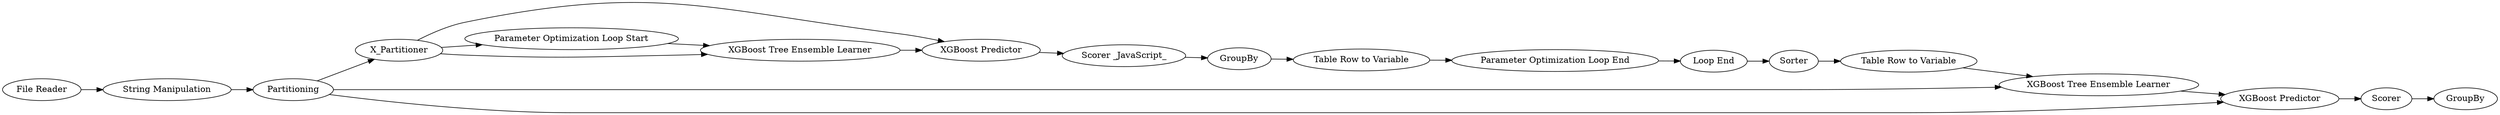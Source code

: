 digraph {
	1 [label="File Reader"]
	3 [label="XGBoost Predictor"]
	5 [label="String Manipulation"]
	6 [label=X_Partitioner]
	8 [label="Loop End"]
	12 [label="Parameter Optimization Loop End"]
	1673 [label="Parameter Optimization Loop Start"]
	1680 [label="XGBoost Tree Ensemble Learner"]
	1681 [label=Partitioning]
	1682 [label=Sorter]
	1683 [label="Table Row to Variable"]
	1684 [label="XGBoost Tree Ensemble Learner"]
	1685 [label=Scorer]
	1686 [label="XGBoost Predictor"]
	1687 [label="Scorer _JavaScript_"]
	1688 [label=GroupBy]
	1689 [label="Table Row to Variable"]
	1690 [label=GroupBy]
	1 -> 5
	3 -> 1687
	5 -> 1681
	6 -> 3
	6 -> 1673
	6 -> 1680
	8 -> 1682
	12 -> 8
	1673 -> 1680
	1680 -> 3
	1681 -> 1684
	1681 -> 1686
	1681 -> 6
	1682 -> 1683
	1683 -> 1684
	1684 -> 1686
	1685 -> 1690
	1686 -> 1685
	1687 -> 1688
	1688 -> 1689
	1689 -> 12
	rankdir=LR
}
